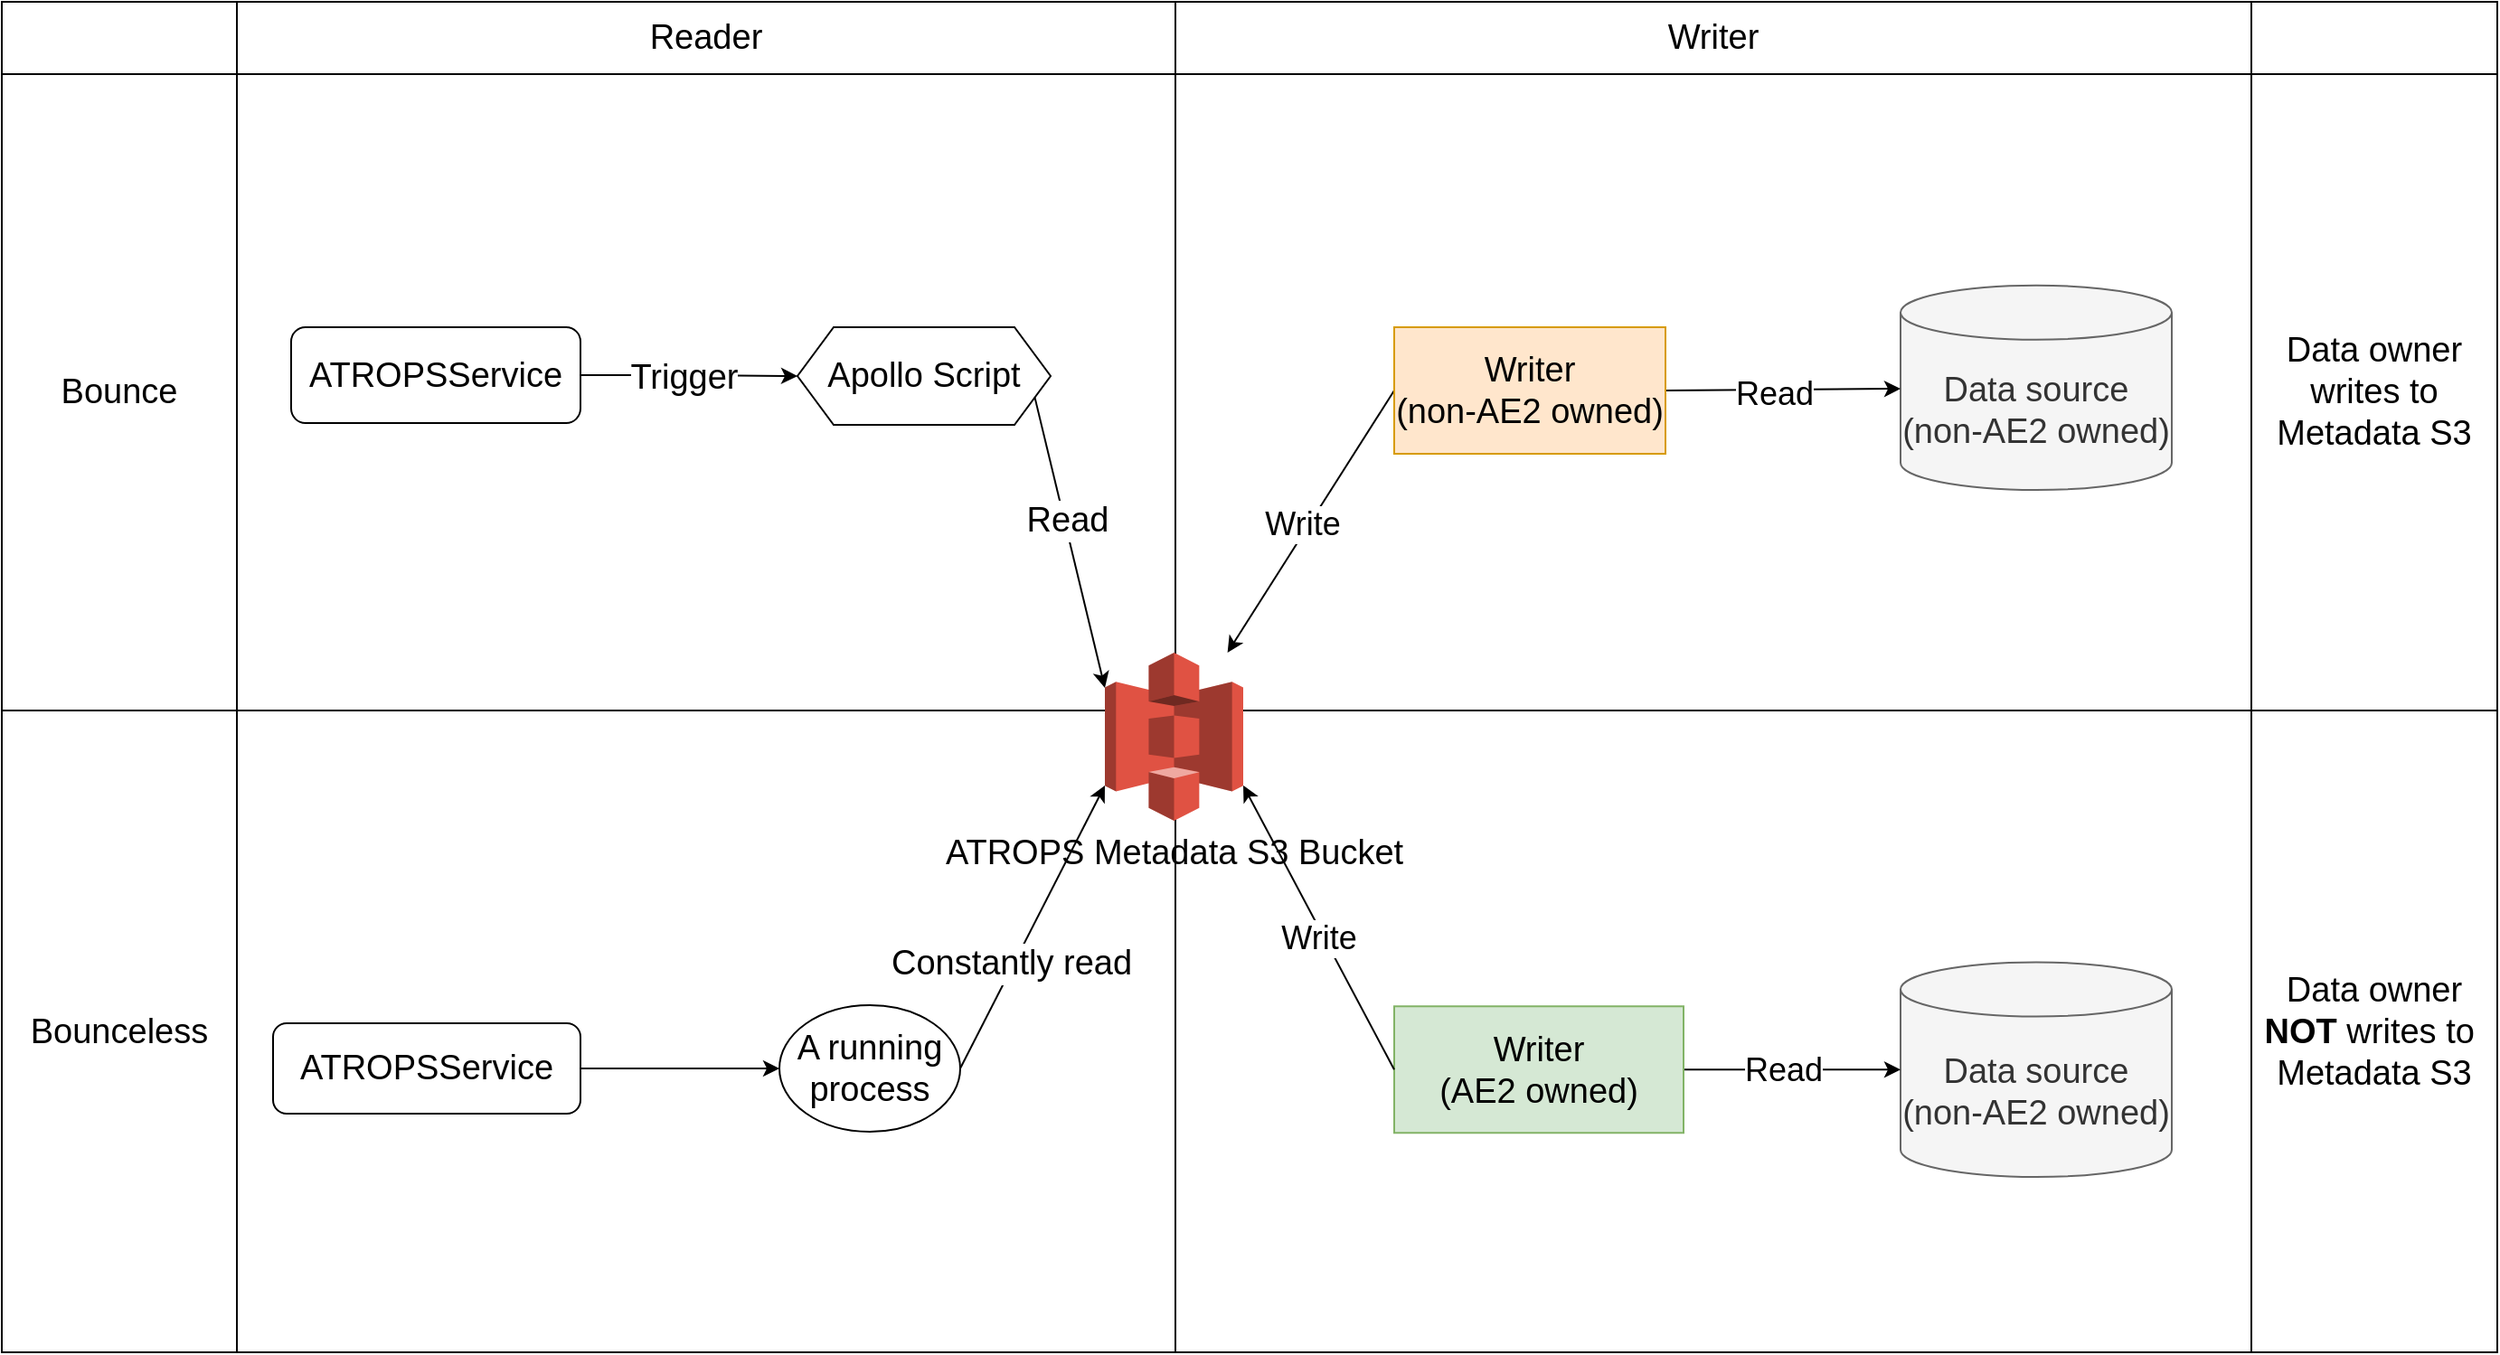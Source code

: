 <mxfile version="22.1.11" type="github">
  <diagram name="Page-1" id="JHteEd4iIY7K5o1YAIT_">
    <mxGraphModel dx="3259" dy="920" grid="1" gridSize="10" guides="1" tooltips="1" connect="1" arrows="1" fold="1" page="1" pageScale="1" pageWidth="850" pageHeight="1100" math="0" shadow="0">
      <root>
        <mxCell id="0" />
        <mxCell id="1" parent="0" />
        <mxCell id="nZPEYk00ApGLKShjSftF-28" value="" style="shape=table;startSize=0;container=1;collapsible=0;childLayout=tableLayout;fillStyle=dashed;gradientColor=none;fillColor=none;fontSize=19;" vertex="1" parent="1">
          <mxGeometry x="-200" y="70" width="1380" height="747" as="geometry" />
        </mxCell>
        <mxCell id="nZPEYk00ApGLKShjSftF-29" value="" style="shape=tableRow;horizontal=0;startSize=0;swimlaneHead=0;swimlaneBody=0;strokeColor=inherit;top=0;left=0;bottom=0;right=0;collapsible=0;dropTarget=0;fillColor=none;points=[[0,0.5],[1,0.5]];portConstraint=eastwest;fontSize=19;" vertex="1" parent="nZPEYk00ApGLKShjSftF-28">
          <mxGeometry width="1380" height="40" as="geometry" />
        </mxCell>
        <mxCell id="nZPEYk00ApGLKShjSftF-30" value="" style="shape=partialRectangle;html=1;whiteSpace=wrap;connectable=0;strokeColor=inherit;overflow=hidden;fillColor=none;top=0;left=0;bottom=0;right=0;pointerEvents=1;fontSize=19;" vertex="1" parent="nZPEYk00ApGLKShjSftF-29">
          <mxGeometry width="130" height="40" as="geometry">
            <mxRectangle width="130" height="40" as="alternateBounds" />
          </mxGeometry>
        </mxCell>
        <mxCell id="nZPEYk00ApGLKShjSftF-31" value="Reader" style="shape=partialRectangle;html=1;whiteSpace=wrap;connectable=0;strokeColor=inherit;overflow=hidden;fillColor=none;top=0;left=0;bottom=0;right=0;pointerEvents=1;fontSize=19;" vertex="1" parent="nZPEYk00ApGLKShjSftF-29">
          <mxGeometry x="130" width="519" height="40" as="geometry">
            <mxRectangle width="519" height="40" as="alternateBounds" />
          </mxGeometry>
        </mxCell>
        <mxCell id="nZPEYk00ApGLKShjSftF-32" value="Writer" style="shape=partialRectangle;html=1;whiteSpace=wrap;connectable=0;strokeColor=inherit;overflow=hidden;fillColor=none;top=0;left=0;bottom=0;right=0;pointerEvents=1;fontSize=19;" vertex="1" parent="nZPEYk00ApGLKShjSftF-29">
          <mxGeometry x="649" width="595" height="40" as="geometry">
            <mxRectangle width="595" height="40" as="alternateBounds" />
          </mxGeometry>
        </mxCell>
        <mxCell id="nZPEYk00ApGLKShjSftF-33" value="" style="shape=partialRectangle;html=1;whiteSpace=wrap;connectable=0;strokeColor=inherit;overflow=hidden;fillColor=none;top=0;left=0;bottom=0;right=0;pointerEvents=1;fontSize=19;" vertex="1" parent="nZPEYk00ApGLKShjSftF-29">
          <mxGeometry x="1244" width="136" height="40" as="geometry">
            <mxRectangle width="136" height="40" as="alternateBounds" />
          </mxGeometry>
        </mxCell>
        <mxCell id="nZPEYk00ApGLKShjSftF-34" value="" style="shape=tableRow;horizontal=0;startSize=0;swimlaneHead=0;swimlaneBody=0;strokeColor=inherit;top=0;left=0;bottom=0;right=0;collapsible=0;dropTarget=0;fillColor=none;points=[[0,0.5],[1,0.5]];portConstraint=eastwest;fontSize=19;" vertex="1" parent="nZPEYk00ApGLKShjSftF-28">
          <mxGeometry y="40" width="1380" height="352" as="geometry" />
        </mxCell>
        <mxCell id="nZPEYk00ApGLKShjSftF-35" value="Bounce" style="shape=partialRectangle;html=1;whiteSpace=wrap;connectable=0;strokeColor=inherit;overflow=hidden;fillColor=none;top=0;left=0;bottom=0;right=0;pointerEvents=1;fontSize=19;" vertex="1" parent="nZPEYk00ApGLKShjSftF-34">
          <mxGeometry width="130" height="352" as="geometry">
            <mxRectangle width="130" height="352" as="alternateBounds" />
          </mxGeometry>
        </mxCell>
        <mxCell id="nZPEYk00ApGLKShjSftF-36" value="" style="shape=partialRectangle;html=1;whiteSpace=wrap;connectable=0;strokeColor=inherit;overflow=hidden;fillColor=none;top=0;left=0;bottom=0;right=0;pointerEvents=1;fontSize=19;" vertex="1" parent="nZPEYk00ApGLKShjSftF-34">
          <mxGeometry x="130" width="519" height="352" as="geometry">
            <mxRectangle width="519" height="352" as="alternateBounds" />
          </mxGeometry>
        </mxCell>
        <mxCell id="nZPEYk00ApGLKShjSftF-37" value="" style="shape=partialRectangle;html=1;whiteSpace=wrap;connectable=0;strokeColor=inherit;overflow=hidden;fillColor=none;top=0;left=0;bottom=0;right=0;pointerEvents=1;fontSize=19;" vertex="1" parent="nZPEYk00ApGLKShjSftF-34">
          <mxGeometry x="649" width="595" height="352" as="geometry">
            <mxRectangle width="595" height="352" as="alternateBounds" />
          </mxGeometry>
        </mxCell>
        <mxCell id="nZPEYk00ApGLKShjSftF-38" value="Data owner writes to Metadata S3" style="shape=partialRectangle;html=1;whiteSpace=wrap;connectable=0;strokeColor=inherit;overflow=hidden;fillColor=none;top=0;left=0;bottom=0;right=0;pointerEvents=1;fontSize=19;" vertex="1" parent="nZPEYk00ApGLKShjSftF-34">
          <mxGeometry x="1244" width="136" height="352" as="geometry">
            <mxRectangle width="136" height="352" as="alternateBounds" />
          </mxGeometry>
        </mxCell>
        <mxCell id="nZPEYk00ApGLKShjSftF-39" value="" style="shape=tableRow;horizontal=0;startSize=0;swimlaneHead=0;swimlaneBody=0;strokeColor=inherit;top=0;left=0;bottom=0;right=0;collapsible=0;dropTarget=0;fillColor=none;points=[[0,0.5],[1,0.5]];portConstraint=eastwest;fontSize=19;" vertex="1" parent="nZPEYk00ApGLKShjSftF-28">
          <mxGeometry y="392" width="1380" height="355" as="geometry" />
        </mxCell>
        <mxCell id="nZPEYk00ApGLKShjSftF-40" value="Bounceless" style="shape=partialRectangle;html=1;whiteSpace=wrap;connectable=0;strokeColor=inherit;overflow=hidden;fillColor=none;top=0;left=0;bottom=0;right=0;pointerEvents=1;fontSize=19;" vertex="1" parent="nZPEYk00ApGLKShjSftF-39">
          <mxGeometry width="130" height="355" as="geometry">
            <mxRectangle width="130" height="355" as="alternateBounds" />
          </mxGeometry>
        </mxCell>
        <mxCell id="nZPEYk00ApGLKShjSftF-41" value="" style="shape=partialRectangle;html=1;whiteSpace=wrap;connectable=0;strokeColor=inherit;overflow=hidden;fillColor=none;top=0;left=0;bottom=0;right=0;pointerEvents=1;fontSize=19;" vertex="1" parent="nZPEYk00ApGLKShjSftF-39">
          <mxGeometry x="130" width="519" height="355" as="geometry">
            <mxRectangle width="519" height="355" as="alternateBounds" />
          </mxGeometry>
        </mxCell>
        <mxCell id="nZPEYk00ApGLKShjSftF-42" value="" style="shape=partialRectangle;html=1;whiteSpace=wrap;connectable=0;strokeColor=inherit;overflow=hidden;fillColor=none;top=0;left=0;bottom=0;right=0;pointerEvents=1;fontSize=19;" vertex="1" parent="nZPEYk00ApGLKShjSftF-39">
          <mxGeometry x="649" width="595" height="355" as="geometry">
            <mxRectangle width="595" height="355" as="alternateBounds" />
          </mxGeometry>
        </mxCell>
        <mxCell id="nZPEYk00ApGLKShjSftF-43" value="Data owner &lt;b&gt;NOT&lt;/b&gt; writes to&amp;nbsp; Metadata S3" style="shape=partialRectangle;html=1;whiteSpace=wrap;connectable=0;strokeColor=inherit;overflow=hidden;fillColor=none;top=0;left=0;bottom=0;right=0;pointerEvents=1;fontSize=19;" vertex="1" parent="nZPEYk00ApGLKShjSftF-39">
          <mxGeometry x="1244" width="136" height="355" as="geometry">
            <mxRectangle width="136" height="355" as="alternateBounds" />
          </mxGeometry>
        </mxCell>
        <mxCell id="nZPEYk00ApGLKShjSftF-44" value="ATROPS Metadata S3 Bucket" style="outlineConnect=0;dashed=0;verticalLabelPosition=bottom;verticalAlign=top;align=center;html=1;shape=mxgraph.aws3.s3;fillColor=#E05243;gradientColor=none;fontSize=19;" vertex="1" parent="1">
          <mxGeometry x="410" y="430" width="76.5" height="93" as="geometry" />
        </mxCell>
        <mxCell id="nZPEYk00ApGLKShjSftF-49" style="edgeStyle=orthogonalEdgeStyle;rounded=0;orthogonalLoop=1;jettySize=auto;html=1;exitX=1;exitY=0.5;exitDx=0;exitDy=0;fontSize=19;" edge="1" parent="1" source="nZPEYk00ApGLKShjSftF-45" target="nZPEYk00ApGLKShjSftF-46">
          <mxGeometry relative="1" as="geometry" />
        </mxCell>
        <mxCell id="nZPEYk00ApGLKShjSftF-89" value="Trigger" style="edgeLabel;html=1;align=center;verticalAlign=middle;resizable=0;points=[];fontSize=19;" vertex="1" connectable="0" parent="nZPEYk00ApGLKShjSftF-49">
          <mxGeometry x="-0.064" relative="1" as="geometry">
            <mxPoint y="1" as="offset" />
          </mxGeometry>
        </mxCell>
        <mxCell id="nZPEYk00ApGLKShjSftF-45" value="ATROPSService" style="rounded=1;whiteSpace=wrap;html=1;fontSize=19;" vertex="1" parent="1">
          <mxGeometry x="-40" y="250" width="160" height="53" as="geometry" />
        </mxCell>
        <mxCell id="nZPEYk00ApGLKShjSftF-46" value="Apollo Script" style="shape=hexagon;perimeter=hexagonPerimeter2;whiteSpace=wrap;html=1;fixedSize=1;fontSize=19;" vertex="1" parent="1">
          <mxGeometry x="240" y="250" width="140" height="54" as="geometry" />
        </mxCell>
        <mxCell id="nZPEYk00ApGLKShjSftF-52" style="edgeStyle=none;rounded=0;orthogonalLoop=1;jettySize=auto;html=1;exitX=1;exitY=0.75;exitDx=0;exitDy=0;entryX=0;entryY=0.21;entryDx=0;entryDy=0;entryPerimeter=0;fontSize=19;" edge="1" parent="1" source="nZPEYk00ApGLKShjSftF-46" target="nZPEYk00ApGLKShjSftF-44">
          <mxGeometry relative="1" as="geometry" />
        </mxCell>
        <mxCell id="nZPEYk00ApGLKShjSftF-53" value="Read" style="edgeLabel;html=1;align=center;verticalAlign=middle;resizable=0;points=[];fontSize=19;" vertex="1" connectable="0" parent="nZPEYk00ApGLKShjSftF-52">
          <mxGeometry x="-0.146" y="1" relative="1" as="geometry">
            <mxPoint as="offset" />
          </mxGeometry>
        </mxCell>
        <mxCell id="nZPEYk00ApGLKShjSftF-57" style="edgeStyle=none;rounded=0;orthogonalLoop=1;jettySize=auto;html=1;exitX=1;exitY=0.5;exitDx=0;exitDy=0;fontSize=19;" edge="1" parent="1" source="nZPEYk00ApGLKShjSftF-54" target="nZPEYk00ApGLKShjSftF-56">
          <mxGeometry relative="1" as="geometry" />
        </mxCell>
        <mxCell id="nZPEYk00ApGLKShjSftF-54" value="ATROPSService" style="rounded=1;whiteSpace=wrap;html=1;fontSize=19;" vertex="1" parent="1">
          <mxGeometry x="-50" y="635" width="170" height="50" as="geometry" />
        </mxCell>
        <mxCell id="nZPEYk00ApGLKShjSftF-56" value="A running process" style="ellipse;whiteSpace=wrap;html=1;fontSize=19;" vertex="1" parent="1">
          <mxGeometry x="230" y="625" width="100" height="70" as="geometry" />
        </mxCell>
        <mxCell id="nZPEYk00ApGLKShjSftF-58" style="edgeStyle=none;rounded=0;orthogonalLoop=1;jettySize=auto;html=1;exitX=1;exitY=0.5;exitDx=0;exitDy=0;entryX=0;entryY=0.79;entryDx=0;entryDy=0;entryPerimeter=0;fontSize=19;" edge="1" parent="1" source="nZPEYk00ApGLKShjSftF-56" target="nZPEYk00ApGLKShjSftF-44">
          <mxGeometry relative="1" as="geometry" />
        </mxCell>
        <mxCell id="nZPEYk00ApGLKShjSftF-59" value="Constantly read" style="edgeLabel;html=1;align=center;verticalAlign=middle;resizable=0;points=[];fontSize=19;" vertex="1" connectable="0" parent="nZPEYk00ApGLKShjSftF-58">
          <mxGeometry x="-0.266" y="2" relative="1" as="geometry">
            <mxPoint as="offset" />
          </mxGeometry>
        </mxCell>
        <mxCell id="nZPEYk00ApGLKShjSftF-60" value="Data source&lt;br style=&quot;font-size: 19px;&quot;&gt;(non-AE2 owned)" style="shape=cylinder3;whiteSpace=wrap;html=1;boundedLbl=1;backgroundOutline=1;size=15;fontSize=19;fillColor=#f5f5f5;strokeColor=#666666;fontColor=#333333;" vertex="1" parent="1">
          <mxGeometry x="850" y="226.88" width="150" height="113.12" as="geometry" />
        </mxCell>
        <mxCell id="nZPEYk00ApGLKShjSftF-62" style="edgeStyle=none;rounded=0;orthogonalLoop=1;jettySize=auto;html=1;exitX=1;exitY=0.5;exitDx=0;exitDy=0;fontSize=19;" edge="1" parent="1" source="nZPEYk00ApGLKShjSftF-61" target="nZPEYk00ApGLKShjSftF-60">
          <mxGeometry relative="1" as="geometry" />
        </mxCell>
        <mxCell id="nZPEYk00ApGLKShjSftF-92" value="Read" style="edgeLabel;html=1;align=center;verticalAlign=middle;resizable=0;points=[];fontSize=18;" vertex="1" connectable="0" parent="nZPEYk00ApGLKShjSftF-62">
          <mxGeometry x="-0.082" y="-2" relative="1" as="geometry">
            <mxPoint as="offset" />
          </mxGeometry>
        </mxCell>
        <mxCell id="nZPEYk00ApGLKShjSftF-63" style="edgeStyle=none;rounded=0;orthogonalLoop=1;jettySize=auto;html=1;exitX=0;exitY=0.5;exitDx=0;exitDy=0;fontSize=19;" edge="1" parent="1" source="nZPEYk00ApGLKShjSftF-61" target="nZPEYk00ApGLKShjSftF-44">
          <mxGeometry relative="1" as="geometry" />
        </mxCell>
        <mxCell id="nZPEYk00ApGLKShjSftF-90" value="Write" style="edgeLabel;html=1;align=center;verticalAlign=middle;resizable=0;points=[];fontSize=18;" vertex="1" connectable="0" parent="nZPEYk00ApGLKShjSftF-63">
          <mxGeometry x="0.042" y="-4" relative="1" as="geometry">
            <mxPoint as="offset" />
          </mxGeometry>
        </mxCell>
        <mxCell id="nZPEYk00ApGLKShjSftF-61" value="Writer&lt;br style=&quot;font-size: 19px;&quot;&gt;(non-AE2 owned)" style="rounded=0;whiteSpace=wrap;html=1;fontSize=19;fillColor=#ffe6cc;strokeColor=#d79b00;" vertex="1" parent="1">
          <mxGeometry x="570" y="250" width="150" height="70" as="geometry" />
        </mxCell>
        <mxCell id="nZPEYk00ApGLKShjSftF-84" value="Data source&lt;br style=&quot;font-size: 19px;&quot;&gt;(non-AE2 owned)" style="shape=cylinder3;whiteSpace=wrap;html=1;boundedLbl=1;backgroundOutline=1;size=15;fontSize=19;fillColor=#f5f5f5;strokeColor=#666666;fontColor=#333333;" vertex="1" parent="1">
          <mxGeometry x="850" y="601.25" width="150" height="118.75" as="geometry" />
        </mxCell>
        <mxCell id="nZPEYk00ApGLKShjSftF-88" style="edgeStyle=none;rounded=0;orthogonalLoop=1;jettySize=auto;html=1;exitX=1;exitY=0.5;exitDx=0;exitDy=0;fontSize=19;" edge="1" parent="1" source="nZPEYk00ApGLKShjSftF-85" target="nZPEYk00ApGLKShjSftF-84">
          <mxGeometry relative="1" as="geometry" />
        </mxCell>
        <mxCell id="nZPEYk00ApGLKShjSftF-93" value="Read" style="edgeLabel;html=1;align=center;verticalAlign=middle;resizable=0;points=[];fontSize=18;" vertex="1" connectable="0" parent="nZPEYk00ApGLKShjSftF-88">
          <mxGeometry x="-0.083" relative="1" as="geometry">
            <mxPoint as="offset" />
          </mxGeometry>
        </mxCell>
        <mxCell id="nZPEYk00ApGLKShjSftF-85" value="Writer&lt;br style=&quot;font-size: 19px;&quot;&gt;(AE2 owned)" style="rounded=0;whiteSpace=wrap;html=1;fontSize=19;fillColor=#d5e8d4;strokeColor=#82b366;" vertex="1" parent="1">
          <mxGeometry x="570" y="625.63" width="160" height="70" as="geometry" />
        </mxCell>
        <mxCell id="nZPEYk00ApGLKShjSftF-87" style="edgeStyle=none;rounded=0;orthogonalLoop=1;jettySize=auto;html=1;exitX=0;exitY=0.5;exitDx=0;exitDy=0;entryX=1;entryY=0.79;entryDx=0;entryDy=0;entryPerimeter=0;fontSize=19;" edge="1" parent="1" source="nZPEYk00ApGLKShjSftF-85" target="nZPEYk00ApGLKShjSftF-44">
          <mxGeometry relative="1" as="geometry" />
        </mxCell>
        <mxCell id="nZPEYk00ApGLKShjSftF-91" value="Write" style="edgeLabel;html=1;align=center;verticalAlign=middle;resizable=0;points=[];fontSize=18;" vertex="1" connectable="0" parent="nZPEYk00ApGLKShjSftF-87">
          <mxGeometry x="-0.065" y="4" relative="1" as="geometry">
            <mxPoint y="-1" as="offset" />
          </mxGeometry>
        </mxCell>
      </root>
    </mxGraphModel>
  </diagram>
</mxfile>

